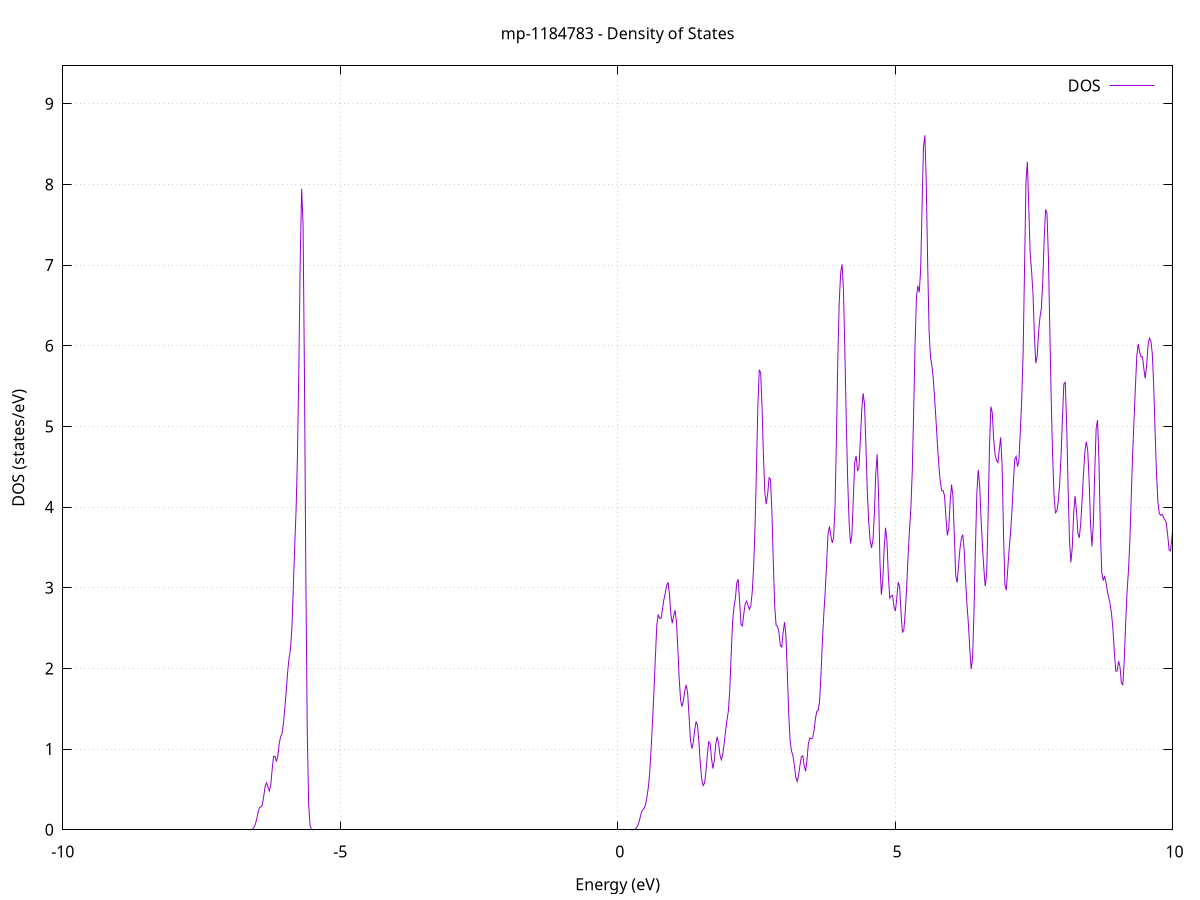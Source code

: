 set title 'mp-1184783 - Density of States'
set xlabel 'Energy (eV)'
set ylabel 'DOS (states/eV)'
set grid
set xrange [-10:10]
set yrange [0:9.469]
set xzeroaxis lt -1
set terminal png size 800,600
set output 'mp-1184783_dos_gnuplot.png'
plot '-' using 1:2 with lines title 'DOS'
-8.831700 0.000000
-8.806400 0.000000
-8.781100 0.000000
-8.755800 0.000000
-8.730500 0.000000
-8.705200 0.000000
-8.679900 0.000000
-8.654600 0.000000
-8.629300 0.000000
-8.604000 0.000000
-8.578700 0.000000
-8.553400 0.000000
-8.528100 0.000000
-8.502800 0.000000
-8.477600 0.000000
-8.452300 0.000000
-8.427000 0.000000
-8.401700 0.000000
-8.376400 0.000000
-8.351100 0.000000
-8.325800 0.000000
-8.300500 0.000000
-8.275200 0.000000
-8.249900 0.000000
-8.224600 0.000000
-8.199300 0.000000
-8.174000 0.000000
-8.148700 0.000000
-8.123400 0.000000
-8.098100 0.000000
-8.072800 0.000000
-8.047500 0.000000
-8.022200 0.000000
-7.996900 0.000000
-7.971600 0.000000
-7.946300 0.000000
-7.921000 0.000000
-7.895700 0.000000
-7.870400 0.000000
-7.845100 0.000000
-7.819800 0.000000
-7.794500 0.000000
-7.769200 0.000000
-7.743900 0.000000
-7.718600 0.000000
-7.693300 0.000000
-7.668000 0.000000
-7.642700 0.000000
-7.617400 0.000000
-7.592100 0.000000
-7.566800 0.000000
-7.541500 0.000000
-7.516200 0.000000
-7.490900 0.000000
-7.465600 0.000000
-7.440300 0.000000
-7.415100 0.000000
-7.389800 0.000000
-7.364500 0.000000
-7.339200 0.000000
-7.313900 0.000000
-7.288600 0.000000
-7.263300 0.000000
-7.238000 0.000000
-7.212700 0.000000
-7.187400 0.000000
-7.162100 0.000000
-7.136800 0.000000
-7.111500 0.000000
-7.086200 0.000000
-7.060900 0.000000
-7.035600 0.000000
-7.010300 0.000000
-6.985000 0.000000
-6.959700 0.000000
-6.934400 0.000000
-6.909100 0.000000
-6.883800 0.000000
-6.858500 0.000000
-6.833200 0.000000
-6.807900 0.000000
-6.782600 0.000000
-6.757300 0.000000
-6.732000 0.000000
-6.706700 0.000000
-6.681400 0.000000
-6.656100 0.000000
-6.630800 0.000200
-6.605500 0.001800
-6.580200 0.008700
-6.554900 0.028500
-6.529600 0.069300
-6.504300 0.135400
-6.479000 0.217900
-6.453700 0.275200
-6.428400 0.283600
-6.403100 0.311300
-6.377800 0.418900
-6.352600 0.541200
-6.327300 0.582700
-6.302000 0.530800
-6.276700 0.480300
-6.251400 0.557500
-6.226100 0.752500
-6.200800 0.910200
-6.175500 0.910400
-6.150200 0.845700
-6.124900 0.909100
-6.099600 1.068200
-6.074300 1.150800
-6.049000 1.191600
-6.023700 1.318300
-5.998400 1.506700
-5.973100 1.716600
-5.947800 1.950000
-5.922500 2.124300
-5.897200 2.230700
-5.871900 2.485800
-5.846600 2.975200
-5.821300 3.486200
-5.796000 3.952500
-5.770700 4.628400
-5.745400 5.739100
-5.720100 7.088500
-5.694800 7.943900
-5.669500 7.494900
-5.644200 5.589700
-5.618900 3.088700
-5.593600 1.192300
-5.568300 0.307700
-5.543000 0.051500
-5.517700 0.005500
-5.492400 0.000400
-5.467100 0.000000
-5.441800 0.000000
-5.416500 0.000000
-5.391200 0.000000
-5.365900 0.000000
-5.340600 0.000000
-5.315300 0.000000
-5.290100 0.000000
-5.264800 0.000000
-5.239500 0.000000
-5.214200 0.000000
-5.188900 0.000000
-5.163600 0.000000
-5.138300 0.000000
-5.113000 0.000000
-5.087700 0.000000
-5.062400 0.000000
-5.037100 0.000000
-5.011800 0.000000
-4.986500 0.000000
-4.961200 0.000000
-4.935900 0.000000
-4.910600 0.000000
-4.885300 0.000000
-4.860000 0.000000
-4.834700 0.000000
-4.809400 0.000000
-4.784100 0.000000
-4.758800 0.000000
-4.733500 0.000000
-4.708200 0.000000
-4.682900 0.000000
-4.657600 0.000000
-4.632300 0.000000
-4.607000 0.000000
-4.581700 0.000000
-4.556400 0.000000
-4.531100 0.000000
-4.505800 0.000000
-4.480500 0.000000
-4.455200 0.000000
-4.429900 0.000000
-4.404600 0.000000
-4.379300 0.000000
-4.354000 0.000000
-4.328700 0.000000
-4.303400 0.000000
-4.278100 0.000000
-4.252900 0.000000
-4.227600 0.000000
-4.202300 0.000000
-4.177000 0.000000
-4.151700 0.000000
-4.126400 0.000000
-4.101100 0.000000
-4.075800 0.000000
-4.050500 0.000000
-4.025200 0.000000
-3.999900 0.000000
-3.974600 0.000000
-3.949300 0.000000
-3.924000 0.000000
-3.898700 0.000000
-3.873400 0.000000
-3.848100 0.000000
-3.822800 0.000000
-3.797500 0.000000
-3.772200 0.000000
-3.746900 0.000000
-3.721600 0.000000
-3.696300 0.000000
-3.671000 0.000000
-3.645700 0.000000
-3.620400 0.000000
-3.595100 0.000000
-3.569800 0.000000
-3.544500 0.000000
-3.519200 0.000000
-3.493900 0.000000
-3.468600 0.000000
-3.443300 0.000000
-3.418000 0.000000
-3.392700 0.000000
-3.367400 0.000000
-3.342100 0.000000
-3.316800 0.000000
-3.291500 0.000000
-3.266200 0.000000
-3.240900 0.000000
-3.215600 0.000000
-3.190400 0.000000
-3.165100 0.000000
-3.139800 0.000000
-3.114500 0.000000
-3.089200 0.000000
-3.063900 0.000000
-3.038600 0.000000
-3.013300 0.000000
-2.988000 0.000000
-2.962700 0.000000
-2.937400 0.000000
-2.912100 0.000000
-2.886800 0.000000
-2.861500 0.000000
-2.836200 0.000000
-2.810900 0.000000
-2.785600 0.000000
-2.760300 0.000000
-2.735000 0.000000
-2.709700 0.000000
-2.684400 0.000000
-2.659100 0.000000
-2.633800 0.000000
-2.608500 0.000000
-2.583200 0.000000
-2.557900 0.000000
-2.532600 0.000000
-2.507300 0.000000
-2.482000 0.000000
-2.456700 0.000000
-2.431400 0.000000
-2.406100 0.000000
-2.380800 0.000000
-2.355500 0.000000
-2.330200 0.000000
-2.304900 0.000000
-2.279600 0.000000
-2.254300 0.000000
-2.229000 0.000000
-2.203700 0.000000
-2.178400 0.000000
-2.153100 0.000000
-2.127900 0.000000
-2.102600 0.000000
-2.077300 0.000000
-2.052000 0.000000
-2.026700 0.000000
-2.001400 0.000000
-1.976100 0.000000
-1.950800 0.000000
-1.925500 0.000000
-1.900200 0.000000
-1.874900 0.000000
-1.849600 0.000000
-1.824300 0.000000
-1.799000 0.000000
-1.773700 0.000000
-1.748400 0.000000
-1.723100 0.000000
-1.697800 0.000000
-1.672500 0.000000
-1.647200 0.000000
-1.621900 0.000000
-1.596600 0.000000
-1.571300 0.000000
-1.546000 0.000000
-1.520700 0.000000
-1.495400 0.000000
-1.470100 0.000000
-1.444800 0.000000
-1.419500 0.000000
-1.394200 0.000000
-1.368900 0.000000
-1.343600 0.000000
-1.318300 0.000000
-1.293000 0.000000
-1.267700 0.000000
-1.242400 0.000000
-1.217100 0.000000
-1.191800 0.000000
-1.166500 0.000000
-1.141200 0.000000
-1.115900 0.000000
-1.090600 0.000000
-1.065400 0.000000
-1.040100 0.000000
-1.014800 0.000000
-0.989500 0.000000
-0.964200 0.000000
-0.938900 0.000000
-0.913600 0.000000
-0.888300 0.000000
-0.863000 0.000000
-0.837700 0.000000
-0.812400 0.000000
-0.787100 0.000000
-0.761800 0.000000
-0.736500 0.000000
-0.711200 0.000000
-0.685900 0.000000
-0.660600 0.000000
-0.635300 0.000000
-0.610000 0.000000
-0.584700 0.000000
-0.559400 0.000000
-0.534100 0.000000
-0.508800 0.000000
-0.483500 0.000000
-0.458200 0.000000
-0.432900 0.000000
-0.407600 0.000000
-0.382300 0.000000
-0.357000 0.000000
-0.331700 0.000000
-0.306400 0.000000
-0.281100 0.000000
-0.255800 0.000000
-0.230500 0.000000
-0.205200 0.000000
-0.179900 0.000000
-0.154600 0.000000
-0.129300 0.000000
-0.104000 0.000000
-0.078700 0.000000
-0.053400 0.000000
-0.028100 0.000000
-0.002900 0.000000
0.022400 0.000000
0.047700 0.000000
0.073000 0.000000
0.098300 0.000000
0.123600 0.000000
0.148900 0.000000
0.174200 0.000000
0.199500 0.000000
0.224800 0.000000
0.250100 0.000100
0.275400 0.000800
0.300700 0.004200
0.326000 0.014400
0.351300 0.036300
0.376600 0.077200
0.401900 0.142400
0.427200 0.212100
0.452500 0.250300
0.477800 0.265400
0.503100 0.311100
0.528400 0.406200
0.553700 0.530000
0.579000 0.719900
0.604300 1.017300
0.629600 1.361300
0.654900 1.720900
0.680200 2.145300
0.705500 2.529000
0.730800 2.669200
0.756100 2.621300
0.781400 2.618700
0.806700 2.730000
0.832000 2.848000
0.857300 2.929200
0.882600 3.025700
0.907900 3.068200
0.933200 2.928600
0.958500 2.677900
0.983800 2.560000
1.009100 2.646400
1.034300 2.721600
1.059600 2.583200
1.084900 2.244600
1.110200 1.865800
1.135500 1.602100
1.160800 1.526900
1.186100 1.605600
1.211400 1.729200
1.236700 1.795500
1.262000 1.692800
1.287300 1.400600
1.312600 1.110300
1.337900 1.006400
1.363200 1.082500
1.388500 1.236300
1.413800 1.342200
1.439100 1.295700
1.464400 1.087200
1.489700 0.823500
1.515000 0.630300
1.540300 0.547900
1.565600 0.577800
1.590900 0.717400
1.616200 0.925600
1.641500 1.092300
1.666800 1.072600
1.692100 0.880100
1.717400 0.759000
1.742700 0.859800
1.768000 1.057300
1.793300 1.153100
1.818600 1.073300
1.843900 0.926300
1.869200 0.868200
1.894500 0.934700
1.919800 1.068900
1.945100 1.224600
1.970400 1.358400
1.995700 1.475700
2.021000 1.729800
2.046300 2.177800
2.071600 2.581900
2.096800 2.758200
2.122100 2.869200
2.147400 3.062700
2.172700 3.104900
2.198000 2.830800
2.223300 2.542900
2.248600 2.527100
2.273900 2.677300
2.299200 2.802500
2.324500 2.833500
2.349800 2.778400
2.375100 2.732700
2.400400 2.779500
2.425700 2.946100
2.451000 3.260300
2.476300 3.757600
2.501600 4.479000
2.526900 5.250900
2.552200 5.701800
2.577500 5.665500
2.602800 5.227500
2.628100 4.623900
2.653400 4.172600
2.678700 4.036500
2.704000 4.165700
2.729300 4.362900
2.754600 4.346400
2.779900 3.953000
2.805200 3.320000
2.830500 2.771600
2.855800 2.535400
2.881100 2.523600
2.906400 2.450400
2.931700 2.283100
2.957000 2.264600
2.982300 2.443200
3.007600 2.573500
3.032900 2.408600
3.058200 1.946500
3.083500 1.431200
3.108800 1.099000
3.134100 0.974000
3.159300 0.919100
3.184600 0.803200
3.209900 0.653400
3.235200 0.599900
3.260500 0.673400
3.285800 0.797600
3.311100 0.906000
3.336400 0.917400
3.361700 0.796500
3.387000 0.725000
3.412300 0.865100
3.437600 1.065700
3.462900 1.138300
3.488200 1.125900
3.513500 1.136400
3.538800 1.225900
3.564100 1.376500
3.589400 1.467400
3.614700 1.478800
3.640000 1.600300
3.665300 1.931200
3.690600 2.340600
3.715900 2.677200
3.741200 2.955100
3.766500 3.311900
3.791800 3.664800
3.817100 3.760200
3.842400 3.645500
3.867700 3.555400
3.893000 3.627100
3.918300 4.027200
3.943600 4.875000
3.968900 5.872000
3.994200 6.552100
4.019500 6.901400
4.044800 7.009400
4.070100 6.681400
4.095400 5.923900
4.120700 5.058400
4.146000 4.334000
4.171300 3.813800
4.196600 3.548900
4.221800 3.649200
4.247100 4.096400
4.272400 4.553200
4.297700 4.635500
4.323000 4.454700
4.348300 4.479000
4.373600 4.818800
4.398900 5.200400
4.424200 5.411200
4.449500 5.274800
4.474800 4.759900
4.500100 4.185900
4.525400 3.810500
4.550700 3.585900
4.576000 3.494600
4.601300 3.593400
4.626600 3.910300
4.651900 4.411700
4.677200 4.653800
4.702500 4.152400
4.727800 3.308800
4.753100 2.914300
4.778400 3.090100
4.803700 3.491700
4.829000 3.744600
4.854300 3.573000
4.879600 3.135000
4.904900 2.871100
4.930200 2.898300
4.955500 2.906300
4.980800 2.762900
5.006100 2.710900
5.031400 2.874000
5.056700 3.069700
5.082000 3.014300
5.107300 2.691400
5.132600 2.444500
5.157900 2.479700
5.183200 2.695900
5.208500 3.006500
5.233800 3.379500
5.259100 3.708700
5.284300 3.983900
5.309600 4.437400
5.334900 5.182300
5.360200 6.009300
5.385500 6.601600
5.410800 6.743900
5.436100 6.662100
5.461400 6.947200
5.486700 7.731900
5.512000 8.467300
5.537300 8.607800
5.562600 8.009000
5.587900 6.997900
5.613200 6.183800
5.638500 5.853700
5.663800 5.757700
5.689100 5.586200
5.714400 5.332900
5.739700 5.055800
5.765000 4.757600
5.790300 4.502100
5.815600 4.311800
5.840900 4.204300
5.866200 4.203000
5.891500 4.138900
5.916800 3.877200
5.942100 3.649100
5.967400 3.735400
5.992700 4.056600
6.018000 4.280500
6.043300 4.134500
6.068600 3.627100
6.093900 3.140900
6.119200 3.063100
6.144500 3.283100
6.169800 3.484700
6.195100 3.614300
6.220400 3.659500
6.245700 3.468800
6.271000 3.089900
6.296300 2.786400
6.321500 2.551900
6.346800 2.232800
6.372100 1.990600
6.397400 2.134500
6.422700 2.710400
6.448000 3.483900
6.473300 4.162500
6.498600 4.461100
6.523900 4.270700
6.549200 3.862600
6.574500 3.525000
6.599800 3.237900
6.625100 3.018600
6.650400 3.168200
6.675700 3.848400
6.701000 4.725700
6.726300 5.245700
6.751600 5.172000
6.776900 4.837300
6.802200 4.651700
6.827500 4.579900
6.852800 4.551100
6.878100 4.710300
6.903400 4.863900
6.928700 4.517700
6.954000 3.692700
6.979300 3.041400
7.004600 2.967800
7.029900 3.225200
7.055200 3.469400
7.080500 3.675000
7.105800 3.944400
7.131100 4.292000
7.156400 4.588700
7.181700 4.628500
7.207000 4.501900
7.232300 4.584200
7.257600 4.941200
7.282900 5.344000
7.308200 5.926600
7.333500 6.964600
7.358800 8.023400
7.384000 8.280600
7.409300 7.719100
7.434600 7.146000
7.459900 6.929300
7.485200 6.654400
7.510500 6.135900
7.535800 5.783200
7.561100 5.871200
7.586400 6.171100
7.611700 6.353600
7.637000 6.467300
7.662300 6.806400
7.687600 7.329900
7.712900 7.688700
7.738200 7.641800
7.763500 7.095000
7.788800 6.210800
7.814100 5.335800
7.839400 4.635500
7.864700 4.144300
7.890000 3.929600
7.915300 3.947300
7.940600 4.068700
7.965900 4.282300
7.991200 4.635600
8.016500 5.107600
8.041800 5.527200
8.067100 5.547000
8.092400 5.027700
8.117700 4.254200
8.143000 3.597000
8.168300 3.313900
8.193600 3.500400
8.218900 3.927500
8.244200 4.138100
8.269500 3.955400
8.294800 3.675800
8.320100 3.617300
8.345400 3.793700
8.370700 4.085600
8.396000 4.412400
8.421300 4.690100
8.446500 4.810600
8.471800 4.705500
8.497100 4.334600
8.522400 3.800200
8.547700 3.511700
8.573000 3.792800
8.598300 4.431200
8.623600 4.972600
8.648900 5.078000
8.674200 4.579000
8.699500 3.750200
8.724800 3.191300
8.750100 3.096600
8.775400 3.137300
8.800700 3.066600
8.826000 2.955200
8.851300 2.880500
8.876600 2.795800
8.901900 2.673600
8.927200 2.483500
8.952500 2.199900
8.977800 1.965500
9.003100 1.970100
9.028400 2.090100
9.053700 2.021800
9.079000 1.817600
9.104300 1.798800
9.129600 2.087400
9.154900 2.546600
9.180200 2.940000
9.205500 3.202300
9.230800 3.561800
9.256100 4.117600
9.281400 4.658500
9.306700 5.081300
9.332000 5.494400
9.357300 5.880800
9.382600 6.022900
9.407900 5.919500
9.433200 5.860900
9.458500 5.863600
9.483800 5.717000
9.509000 5.593800
9.534300 5.756500
9.559600 6.006800
9.584900 6.093800
9.610200 6.059100
9.635500 5.904800
9.660800 5.518300
9.686100 4.951800
9.711400 4.413400
9.736700 4.068500
9.762000 3.920400
9.787300 3.899100
9.812600 3.910400
9.837900 3.872700
9.863200 3.841900
9.888500 3.803900
9.913800 3.648100
9.939100 3.470200
9.964400 3.456400
9.989700 3.617400
10.015000 3.831400
10.040300 3.899300
10.065600 3.736700
10.090900 3.593000
10.116200 3.735100
10.141500 4.078700
10.166800 4.291900
10.192100 4.166800
10.217400 3.841000
10.242700 3.615400
10.268000 3.622100
10.293300 3.636400
10.318600 3.420200
10.343900 3.148300
10.369200 3.090800
10.394500 3.157300
10.419800 3.076400
10.445100 2.899700
10.470400 2.975800
10.495700 3.333600
10.521000 3.560500
10.546300 3.399600
10.571500 3.032200
10.596800 2.752200
10.622100 2.642200
10.647400 2.612800
10.672700 2.679500
10.698000 3.007500
10.723300 3.525100
10.748600 3.753200
10.773900 3.383900
10.799200 2.726800
10.824500 2.258600
10.849800 2.182900
10.875100 2.432200
10.900400 2.744100
10.925700 2.910400
10.951000 2.867600
10.976300 2.669400
11.001600 2.525200
11.026900 2.509000
11.052200 2.386300
11.077500 2.009400
11.102800 1.542800
11.128100 1.142700
11.153400 0.820200
11.178700 0.630000
11.204000 0.618800
11.229300 0.656100
11.254600 0.576900
11.279900 0.412500
11.305200 0.311300
11.330500 0.306800
11.355800 0.327400
11.381100 0.369300
11.406400 0.490000
11.431700 0.674200
11.457000 0.809800
11.482300 0.829000
11.507600 0.803500
11.532900 0.788200
11.558200 0.715000
11.583500 0.551100
11.608700 0.355300
11.634000 0.187400
11.659300 0.103700
11.684600 0.173800
11.709900 0.458300
11.735200 0.888000
11.760500 1.157000
11.785800 1.007900
11.811100 0.602800
11.836400 0.309700
11.861700 0.266800
11.887000 0.336900
11.912300 0.365800
11.937600 0.367000
11.962900 0.406600
11.988200 0.464900
12.013500 0.486600
12.038800 0.441000
12.064100 0.368500
12.089400 0.361500
12.114700 0.458600
12.140000 0.635600
12.165300 0.816000
12.190600 0.856100
12.215900 0.702000
12.241200 0.550800
12.266500 0.624200
12.291800 0.815000
12.317100 0.831200
12.342400 0.621100
12.367700 0.386000
12.393000 0.291100
12.418300 0.365900
12.443600 0.533900
12.468900 0.682300
12.494200 0.775100
12.519500 0.846200
12.544800 0.949100
12.570100 1.113000
12.595400 1.270600
12.620700 1.348900
12.646000 1.361000
12.671200 1.304000
12.696500 1.142000
12.721800 0.929000
12.747100 0.810600
12.772400 0.849900
12.797700 0.987500
12.823000 1.186000
12.848300 1.402900
12.873600 1.505800
12.898900 1.445800
12.924200 1.375300
12.949500 1.466100
12.974800 1.697300
13.000100 1.840300
13.025400 1.708300
13.050700 1.352900
13.076000 0.970200
13.101300 0.719800
13.126600 0.686300
13.151900 0.884100
13.177200 1.173400
13.202500 1.350300
13.227800 1.425100
13.253100 1.665700
13.278400 2.148900
13.303700 2.368100
13.329000 1.901300
13.354300 1.163500
13.379600 0.748300
13.404900 0.705000
13.430200 0.782200
13.455500 0.802300
13.480800 0.795200
13.506100 0.893400
13.531400 1.084900
13.556700 1.211500
13.582000 1.223600
13.607300 1.242000
13.632600 1.322400
13.657900 1.363600
13.683200 1.363300
13.708500 1.512200
13.733700 1.816400
13.759000 1.976000
13.784300 1.887700
13.809600 1.825700
13.834900 2.020000
13.860200 2.362100
13.885500 2.598600
13.910800 2.691900
13.936100 2.705200
13.961400 2.555600
13.986700 2.240000
14.012000 1.948400
14.037300 1.764500
14.062600 1.631200
14.087900 1.622300
14.113200 1.906900
14.138500 2.382900
14.163800 2.613400
14.189100 2.415500
14.214400 2.286600
14.239700 2.717700
14.265000 3.375000
14.290300 3.620500
14.315600 3.343900
14.340900 2.771800
14.366200 2.082800
14.391500 1.477000
14.416800 1.164200
14.442100 1.149500
14.467400 1.269700
14.492700 1.414900
14.518000 1.550600
14.543300 1.564900
14.568600 1.301400
14.593900 0.904100
14.619200 0.735300
14.644500 0.846500
14.669800 0.979700
14.695100 0.975600
14.720400 0.874900
14.745700 0.766800
14.771000 0.695600
14.796200 0.721200
14.821500 0.935600
14.846800 1.263500
14.872100 1.457900
14.897400 1.477400
14.922700 1.545800
14.948000 1.785300
14.973300 2.034400
14.998600 2.035200
15.023900 1.735700
15.049200 1.317900
15.074500 1.010800
15.099800 0.913500
15.125100 0.951600
15.150400 1.006500
15.175700 1.077000
15.201000 1.221100
15.226300 1.383100
15.251600 1.461900
15.276900 1.453500
15.302200 1.447700
15.327500 1.593600
15.352800 1.915500
15.378100 2.131700
15.403400 2.026700
15.428700 1.791700
15.454000 1.632900
15.479300 1.497800
15.504600 1.364500
15.529900 1.423600
15.555200 1.764100
15.580500 2.067200
15.605800 1.980700
15.631100 1.575300
15.656400 1.196000
15.681700 1.120600
15.707000 1.353700
15.732300 1.592300
15.757600 1.543400
15.782900 1.278400
15.808200 1.030200
15.833500 0.870400
15.858700 0.815500
15.884000 0.915000
15.909300 1.070100
15.934600 1.107800
15.959900 1.066900
15.985200 1.133200
16.010500 1.363900
16.035800 1.604700
16.061100 1.672000
16.086400 1.537200
16.111700 1.298000
16.137000 1.121200
16.162300 1.147500
16.187600 1.299700
16.212900 1.391600
16.238200 1.385900
16.263500 1.354700
16.288800 1.292700
16.314100 1.127900
16.339400 0.897600
16.364700 0.709600
16.390000 0.582000
16.415300 0.492100
16.440600 0.473900
16.465900 0.540200
16.491200 0.624600
16.516500 0.702700
16.541800 0.798700
16.567100 0.892600
16.592400 0.951300
16.617700 0.979000
16.643000 1.045500
16.668300 1.195200
16.693600 1.342600
16.718900 1.404900
16.744200 1.460600
16.769500 1.635800
16.794800 1.935100
16.820100 2.342500
16.845400 2.808400
16.870700 3.050400
16.895900 2.821800
16.921200 2.248800
16.946500 1.665100
16.971800 1.361700
16.997100 1.377000
17.022400 1.411000
17.047700 1.177400
17.073000 0.789700
17.098300 0.581000
17.123600 0.631400
17.148900 0.758600
17.174200 0.887500
17.199500 1.050600
17.224800 1.144300
17.250100 1.084500
17.275400 1.056300
17.300700 1.279700
17.326000 1.664500
17.351300 1.923500
17.376600 1.862300
17.401900 1.493400
17.427200 1.074700
17.452500 0.958500
17.477800 1.221700
17.503100 1.598900
17.528400 1.839200
17.553700 1.944200
17.579000 2.041600
17.604300 2.147200
17.629600 2.160700
17.654900 2.007300
17.680200 1.762100
17.705500 1.681700
17.730800 1.947000
17.756100 2.374900
17.781400 2.532500
17.806700 2.231800
17.832000 1.739600
17.857300 1.391400
17.882600 1.291400
17.907900 1.448500
17.933200 1.789000
17.958400 2.018600
17.983700 2.005500
18.009000 2.034700
18.034300 2.217400
18.059600 2.288100
18.084900 2.163200
18.110200 2.010900
18.135500 1.863400
18.160800 1.668700
18.186100 1.532100
18.211400 1.547900
18.236700 1.591000
18.262000 1.557300
18.287300 1.571100
18.312600 1.742500
18.337900 1.973400
18.363200 2.122900
18.388500 2.093700
18.413800 1.879800
18.439100 1.711500
18.464400 1.761400
18.489700 1.849100
18.515000 1.781000
18.540300 1.554200
18.565600 1.247700
18.590900 1.081700
18.616200 1.257900
18.641500 1.690800
18.666800 2.035400
18.692100 1.992800
18.717400 1.687200
18.742700 1.494300
18.768000 1.514200
18.793300 1.538600
18.818600 1.420900
18.843900 1.214400
18.869200 1.020900
18.894500 0.938800
18.919800 1.038200
18.945100 1.298300
18.970400 1.598600
18.995700 1.753200
19.020900 1.697100
19.046200 1.562600
19.071500 1.489300
19.096800 1.559000
19.122100 1.813000
19.147400 2.048500
19.172700 1.902800
19.198000 1.459100
19.223300 1.247300
19.248600 1.496600
19.273900 1.954000
19.299200 2.306500
19.324500 2.387200
19.349800 2.233100
19.375100 2.107000
19.400400 2.146600
19.425700 2.196600
19.451000 2.080800
19.476300 1.815800
19.501600 1.619600
19.526900 1.648100
19.552200 1.793000
19.577500 1.889300
19.602800 1.986100
19.628100 2.188200
19.653400 2.377600
19.678700 2.415100
19.704000 2.397800
19.729300 2.406400
19.754600 2.283100
19.779900 1.961600
19.805200 1.719000
19.830500 1.712700
19.855800 1.688100
19.881100 1.455200
19.906400 1.181000
19.931700 1.121500
19.957000 1.311200
19.982300 1.542700
20.007600 1.634900
20.032900 1.582500
20.058200 1.472500
20.083400 1.438400
20.108700 1.500700
20.134000 1.509900
20.159300 1.422000
20.184600 1.347700
20.209900 1.311800
20.235200 1.244900
20.260500 1.160900
20.285800 1.102700
20.311100 1.060500
20.336400 1.116000
20.361700 1.342500
20.387000 1.594900
20.412300 1.717600
20.437600 1.798300
20.462900 1.965600
20.488200 2.115700
20.513500 2.067500
20.538800 1.853600
20.564100 1.647900
20.589400 1.482100
20.614700 1.287800
20.640000 1.108600
20.665300 1.038400
20.690600 1.088200
20.715900 1.153000
20.741200 1.122800
20.766500 1.033000
20.791800 0.982300
20.817100 0.960600
20.842400 0.916300
20.867700 0.922000
20.893000 1.073400
20.918300 1.274600
20.943600 1.347100
20.968900 1.265500
20.994200 1.085900
21.019500 0.892400
21.044800 0.875300
21.070100 1.151200
21.095400 1.547300
21.120700 1.770500
21.145900 1.735200
21.171200 1.605600
21.196500 1.597800
21.221800 1.777600
21.247100 1.975000
21.272400 1.994800
21.297700 1.880000
21.323000 1.760300
21.348300 1.709400
21.373600 1.875100
21.398900 2.347700
21.424200 2.889600
21.449500 3.068000
21.474800 2.859100
21.500100 2.778100
21.525400 3.069100
21.550700 3.330300
21.576000 3.158600
21.601300 2.633900
21.626600 2.040500
21.651900 1.578000
21.677200 1.355800
21.702500 1.360600
21.727800 1.482700
21.753100 1.637200
21.778400 1.863900
21.803700 2.250300
21.829000 2.742900
21.854300 3.198100
21.879600 3.390500
21.904900 3.084100
21.930200 2.497200
21.955500 2.216200
21.980800 2.379500
22.006100 2.528200
22.031400 2.353000
22.056700 2.026600
22.082000 1.819300
22.107300 1.876900
22.132600 2.198700
22.157900 2.442100
22.183100 2.144900
22.208400 1.422200
22.233700 0.885100
22.259000 0.840700
22.284300 1.054800
22.309600 1.190500
22.334900 1.161100
22.360200 1.064300
22.385500 1.004900
22.410800 1.023400
22.436100 1.064700
22.461400 1.071600
22.486700 1.121500
22.512000 1.315700
22.537300 1.586700
22.562600 1.754800
22.587900 1.776200
22.613200 1.769600
22.638500 1.778100
22.663800 1.793400
22.689100 1.877700
22.714400 1.957900
22.739700 1.851100
22.765000 1.622900
22.790300 1.458700
22.815600 1.365000
22.840900 1.314900
22.866200 1.358300
22.891500 1.503600
22.916800 1.739300
22.942100 2.056100
22.967400 2.313700
22.992700 2.316700
23.018000 2.028000
23.043300 1.657800
23.068600 1.483400
23.093900 1.536200
23.119200 1.702400
23.144500 1.981000
23.169800 2.352600
23.195100 2.690100
23.220400 2.855700
23.245600 2.698700
23.270900 2.254000
23.296200 1.811400
23.321500 1.604300
23.346800 1.713500
23.372100 2.115700
23.397400 2.565000
23.422700 2.733200
23.448000 2.665200
23.473300 2.683900
23.498600 2.756700
23.523900 2.664300
23.549200 2.617400
23.574500 2.903300
23.599800 3.300200
23.625100 3.445400
23.650400 3.365800
23.675700 3.203800
23.701000 2.930900
23.726300 2.650200
23.751600 2.556400
23.776900 2.525200
23.802200 2.390200
23.827500 2.338400
23.852800 2.481000
23.878100 2.569500
23.903400 2.426200
23.928700 2.221500
23.954000 2.173200
23.979300 2.247800
24.004600 2.281000
24.029900 2.142200
24.055200 1.849200
24.080500 1.609300
24.105800 1.579700
24.131100 1.720600
24.156400 1.848800
24.181700 1.836700
24.207000 1.822200
24.232300 1.887200
24.257600 1.840100
24.282900 1.635100
24.308100 1.405400
24.333400 1.182500
24.358700 1.011300
24.384000 1.038400
24.409300 1.297200
24.434600 1.545700
24.459900 1.543300
24.485200 1.378500
24.510500 1.260900
24.535800 1.304400
24.561100 1.543700
24.586400 1.798200
24.611700 1.713600
24.637000 1.267400
24.662300 0.879900
24.687600 0.796600
24.712900 0.873800
24.738200 0.991900
24.763500 1.161700
24.788800 1.334700
24.814100 1.455200
24.839400 1.572600
24.864700 1.708400
24.890000 1.750600
24.915300 1.666400
24.940600 1.660200
24.965900 1.878700
24.991200 2.145500
25.016500 2.239400
25.041800 2.211300
25.067100 2.199500
25.092400 2.145600
25.117700 1.968500
25.143000 1.812500
25.168300 1.855800
25.193600 2.024400
25.218900 2.117300
25.244200 2.130900
25.269500 2.240200
25.294800 2.461500
25.320100 2.583300
25.345400 2.509500
25.370600 2.367800
25.395900 2.267500
25.421200 2.222400
25.446500 2.173900
25.471800 2.006700
25.497100 1.683000
25.522400 1.299100
25.547700 1.086400
25.573000 1.297700
25.598300 1.855800
25.623600 2.350900
25.648900 2.571500
25.674200 2.702700
25.699500 2.780200
25.724800 2.659400
25.750100 2.521500
25.775400 2.538500
25.800700 2.569300
25.826000 2.540000
25.851300 2.487200
25.876600 2.364500
25.901900 2.170600
25.927200 2.027500
25.952500 1.987500
25.977800 2.047300
26.003100 2.232800
26.028400 2.448300
26.053700 2.564100
26.079000 2.519200
26.104300 2.253500
26.129600 1.880400
26.154900 1.695600
26.180200 1.859300
26.205500 2.184000
26.230800 2.399600
26.256100 2.582000
26.281400 2.879600
26.306700 3.092200
26.332000 3.042400
26.357300 2.896900
26.382600 2.781500
26.407900 2.727100
26.433100 2.887900
26.458400 3.206700
26.483700 3.332500
26.509000 3.211500
26.534300 3.181700
26.559600 3.375700
26.584900 3.522900
26.610200 3.361000
26.635500 2.944300
26.660800 2.547400
26.686100 2.365300
26.711400 2.373800
26.736700 2.490300
26.762000 2.635500
26.787300 2.616300
26.812600 2.299100
26.837900 1.853300
26.863200 1.581500
26.888500 1.663300
26.913800 2.075500
26.939100 2.548900
26.964400 2.716200
26.989700 2.479700
27.015000 2.101700
27.040300 1.915100
27.065600 2.030800
27.090900 2.311800
27.116200 2.630400
27.141500 3.014100
27.166800 3.396400
27.192100 3.461900
27.217400 3.055100
27.242700 2.471900
27.268000 2.094600
27.293300 1.951800
27.318600 1.860600
27.343900 1.779100
27.369200 1.706800
27.394500 1.645400
27.419800 1.706300
27.445100 1.884000
27.470300 2.044800
27.495600 2.203100
27.520900 2.375200
27.546200 2.450700
27.571500 2.467300
27.596800 2.598000
27.622100 2.894800
27.647400 3.238500
27.672700 3.375600
27.698000 3.213000
27.723300 2.949700
27.748600 2.640500
27.773900 2.245000
27.799200 2.059000
27.824500 2.295100
27.849800 2.561400
27.875100 2.443300
27.900400 2.136800
27.925700 2.040600
27.951000 2.191600
27.976300 2.337600
28.001600 2.337300
28.026900 2.357100
28.052200 2.539100
28.077500 2.668100
28.102800 2.523300
28.128100 2.318400
28.153400 2.397600
28.178700 2.813400
28.204000 3.333700
28.229300 3.541600
28.254600 3.249100
28.279900 2.832200
28.305200 2.712800
28.330500 2.810700
28.355800 2.836900
28.381100 2.752100
28.406400 2.677200
28.431700 2.571000
28.457000 2.282500
28.482300 1.977800
28.507600 2.070300
28.532800 2.650300
28.558100 3.378400
28.583400 3.779800
28.608700 3.567500
28.634000 2.955200
28.659300 2.444200
28.684600 2.316600
28.709900 2.502300
28.735200 2.690800
28.760500 2.659000
28.785800 2.534100
28.811100 2.550800
28.836400 2.785900
28.861700 3.180900
28.887000 3.548900
28.912300 3.615700
28.937600 3.246700
28.962900 2.657600
28.988200 2.159800
29.013500 1.823900
29.038800 1.589800
29.064100 1.421500
29.089400 1.375000
29.114700 1.548300
29.140000 1.879700
29.165300 2.131700
29.190600 2.192900
29.215900 2.226400
29.241200 2.358300
29.266500 2.457800
29.291800 2.421500
29.317100 2.444100
29.342400 2.627100
29.367700 2.705400
29.393000 2.589600
29.418300 2.631100
29.443600 3.024900
29.468900 3.395600
29.494200 3.307800
29.519500 2.846000
29.544800 2.389100
29.570100 2.180000
29.595300 2.238200
29.620600 2.446800
29.645900 2.628600
29.671200 2.622500
29.696500 2.397400
29.721800 2.092900
29.747100 1.935900
29.772400 2.017600
29.797700 2.246400
29.823000 2.507000
29.848300 2.679300
29.873600 2.692400
29.898900 2.556400
29.924200 2.269300
29.949500 1.992700
29.974800 2.051700
30.000100 2.422300
30.025400 2.667300
30.050700 2.536200
30.076000 2.275400
30.101300 2.268000
30.126600 2.502400
30.151900 2.699600
30.177200 2.772400
30.202500 2.804500
30.227800 2.925000
30.253100 3.201200
30.278400 3.468100
30.303700 3.465500
30.329000 3.066000
30.354300 2.409300
30.379600 1.883100
30.404900 1.664000
30.430200 1.472400
30.455500 1.138900
30.480800 0.943100
30.506100 1.097300
30.531400 1.349700
30.556700 1.457400
30.582000 1.634400
30.607300 2.002300
30.632600 2.223100
30.657800 2.123400
30.683100 1.972000
30.708400 2.005200
30.733700 2.174500
30.759000 2.314300
30.784300 2.347600
30.809600 2.311900
30.834900 2.306100
30.860200 2.380400
30.885500 2.361600
30.910800 2.056800
30.936100 1.642300
30.961400 1.493100
30.986700 1.654400
31.012000 1.858800
31.037300 2.045500
31.062600 2.387200
31.087900 2.816900
31.113200 2.996500
31.138500 2.714800
31.163800 2.167500
31.189100 1.837500
31.214400 2.031600
31.239700 2.626800
31.265000 3.191400
31.290300 3.327000
31.315600 3.009900
31.340900 2.542500
31.366200 2.219300
31.391500 2.230000
31.416800 2.696400
31.442100 3.478800
31.467400 4.107300
31.492700 4.103700
31.518000 3.408200
31.543300 2.478700
31.568600 1.848600
31.593900 1.684000
31.619200 1.800700
31.644500 1.901200
31.669800 1.864000
31.695100 1.839000
31.720300 1.954700
31.745600 2.122000
31.770900 2.189900
31.796200 2.217400
31.821500 2.426600
31.846800 2.744300
31.872100 2.829400
31.897400 2.625200
31.922700 2.369500
31.948000 2.132600
31.973300 1.857000
31.998600 1.701500
32.023900 1.833900
32.049200 2.094700
32.074500 2.188200
32.099800 2.007700
32.125100 1.808500
32.150400 1.990600
32.175700 2.555700
32.201000 3.034500
32.226300 3.043300
32.251600 2.757300
32.276900 2.597100
32.302200 2.685200
32.327500 2.925000
32.352800 3.117700
32.378100 3.091200
32.403400 3.032600
32.428700 3.186300
32.454000 3.498300
32.479300 3.818800
32.504600 3.905000
32.529900 3.537200
32.555200 2.971000
32.580500 2.748500
32.605800 3.004500
32.631100 3.429800
32.656400 3.850300
32.681700 4.187000
32.707000 4.152200
32.732300 3.706900
32.757500 3.295200
32.782800 3.292400
32.808100 3.477000
32.833400 3.269500
32.858700 2.664200
32.884000 2.219900
32.909300 2.105700
32.934600 2.089600
32.959900 2.046500
32.985200 1.894400
33.010500 1.699300
33.035800 1.797600
33.061100 2.254000
33.086400 2.608200
33.111700 2.566400
33.137000 2.451200
33.162300 2.567700
33.187600 2.749300
33.212900 2.746600
33.238200 2.558000
33.263500 2.315100
33.288800 2.080600
33.314100 1.890000
33.339400 1.817700
33.364700 1.807900
33.390000 1.734200
33.415300 1.729600
33.440600 1.991400
33.465900 2.416800
33.491200 2.759100
33.516500 2.769700
33.541800 2.345000
33.567100 1.764200
33.592400 1.392800
33.617700 1.309500
33.643000 1.395000
33.668300 1.515500
33.693600 1.584000
33.718900 1.580500
33.744200 1.591500
33.769500 1.734500
33.794800 2.046800
33.820000 2.394300
33.845300 2.514500
33.870600 2.378700
33.895900 2.227100
33.921200 2.231100
33.946500 2.451400
33.971800 2.761200
33.997100 2.801600
34.022400 2.491500
34.047700 2.130300
34.073000 1.858400
34.098300 1.618700
34.123600 1.435100
34.148900 1.353100
34.174200 1.363800
34.199500 1.414100
34.224800 1.394800
34.250100 1.307500
34.275400 1.283400
34.300700 1.449000
34.326000 1.831000
34.351300 2.328400
34.376600 2.868600
34.401900 3.312900
34.427200 3.457500
34.452500 3.385600
34.477800 3.230200
34.503100 2.900500
34.528400 2.468700
34.553700 2.243900
34.579000 2.353900
34.604300 2.614000
34.629600 2.837800
34.654900 3.045600
34.680200 3.253000
34.705500 3.302500
34.730800 3.008700
34.756100 2.495000
34.781400 2.114700
34.806700 1.995100
34.832000 2.044500
34.857300 2.101000
34.882500 1.994100
34.907800 1.793100
34.933100 1.746200
34.958400 1.934300
34.983700 2.223600
35.009000 2.432700
35.034300 2.514200
35.059600 2.611500
35.084900 2.805800
35.110200 3.012800
35.135500 3.245800
35.160800 3.498700
35.186100 3.600700
35.211400 3.562100
35.236700 3.500100
35.262000 3.384200
35.287300 3.249000
35.312600 3.109200
35.337900 2.844500
35.363200 2.544000
35.388500 2.478600
35.413800 2.683500
35.439100 2.866700
35.464400 2.849800
35.489700 2.881300
35.515000 3.171500
35.540300 3.474500
35.565600 3.504500
35.590900 3.331800
35.616200 3.120800
35.641500 2.897400
35.666800 2.623900
35.692100 2.338800
35.717400 2.201600
35.742700 2.305100
35.768000 2.520500
35.793300 2.620600
35.818600 2.586900
35.843900 2.632300
35.869200 2.797100
35.894500 2.939800
35.919800 3.028200
35.945000 3.080700
35.970300 3.130300
35.995600 3.186600
36.020900 3.145300
36.046200 2.939600
36.071500 2.648700
36.096800 2.464700
36.122100 2.630600
36.147400 3.121000
36.172700 3.414100
36.198000 3.116300
36.223300 2.557700
36.248600 2.287100
36.273900 2.390900
36.299200 2.594400
36.324500 2.802100
36.349800 3.097700
36.375100 3.287500
36.400400 3.075900
36.425700 2.530300
36.451000 1.955200
36.476300 1.631300
36.501600 1.754300
36.526900 2.300800
36.552200 3.013100
36.577500 3.689500
36.602800 4.241000
36.628100 4.441800
36.653400 4.187500
36.678700 3.787600
36.704000 3.561300
36.729300 3.561800
36.754600 3.756900
36.779900 4.022800
36.805200 4.014500
36.830500 3.572500
36.855800 3.048700
36.881100 2.751700
36.906400 2.580100
36.931700 2.448300
36.957000 2.454100
36.982300 2.688400
37.007500 3.074400
37.032800 3.253500
37.058100 2.973800
37.083400 2.472000
37.108700 2.180400
37.134000 2.310600
37.159300 2.772500
37.184600 3.324100
37.209900 3.780400
37.235200 4.124300
37.260500 4.390200
37.285800 4.490000
37.311100 4.277700
37.336400 3.832100
37.361700 3.566400
37.387000 3.676300
37.412300 3.851700
37.437600 3.811700
37.462900 3.559900
37.488200 3.301800
37.513500 3.276300
37.538800 3.462000
37.564100 3.700900
37.589400 3.935000
37.614700 4.158200
37.640000 4.321500
37.665300 4.369100
37.690600 4.260300
37.715900 3.934000
37.741200 3.524000
37.766500 3.311200
37.791800 3.294800
37.817100 3.160600
37.842400 2.760400
37.867700 2.464400
37.893000 2.659300
37.918300 3.082400
37.943600 3.235200
37.968900 3.082000
37.994200 2.877900
38.019500 2.742900
38.044700 2.668800
38.070000 2.573000
38.095300 2.342400
38.120600 2.063200
38.145900 2.024100
38.171200 2.301800
38.196500 2.507200
38.221800 2.278300
38.247100 1.810600
38.272400 1.534700
38.297700 1.583400
38.323000 1.763800
38.348300 1.872700
38.373600 1.847300
38.398900 1.676800
38.424200 1.410900
38.449500 1.136100
38.474800 0.893100
38.500100 0.736400
38.525400 0.712700
38.550700 0.775900
38.576000 0.860500
38.601300 0.927900
38.626600 0.948100
38.651900 0.887200
38.677200 0.731300
38.702500 0.559200
38.727800 0.499900
38.753100 0.545200
38.778400 0.526300
38.803700 0.384100
38.829000 0.260400
38.854300 0.239100
38.879600 0.245600
38.904900 0.216800
38.930200 0.175100
38.955500 0.137500
38.980800 0.089900
39.006100 0.041000
39.031400 0.013000
39.056700 0.010700
39.082000 0.039400
39.107200 0.109500
39.132500 0.187400
39.157800 0.196500
39.183100 0.126200
39.208400 0.049600
39.233700 0.011900
39.259000 0.001800
39.284300 0.000200
39.309600 0.000000
39.334900 0.000100
39.360200 0.001000
39.385500 0.007500
39.410800 0.032600
39.436100 0.087300
39.461400 0.143400
39.486700 0.144500
39.512000 0.089400
39.537300 0.033900
39.562600 0.007900
39.587900 0.001100
39.613200 0.000100
39.638500 0.000000
39.663800 0.000000
39.689100 0.000000
39.714400 0.000000
39.739700 0.000000
39.765000 0.000000
39.790300 0.000000
39.815600 0.000000
39.840900 0.000000
39.866200 0.000000
39.891500 0.000000
39.916800 0.000000
39.942100 0.000000
39.967400 0.000000
39.992700 0.000000
40.018000 0.000000
40.043300 0.000000
40.068600 0.000000
40.093900 0.000000
40.119200 0.000000
40.144500 0.000000
40.169700 0.000000
40.195000 0.000000
40.220300 0.000000
40.245600 0.000000
40.270900 0.000000
40.296200 0.000000
40.321500 0.000000
40.346800 0.000000
40.372100 0.000000
40.397400 0.000000
40.422700 0.000000
40.448000 0.000000
40.473300 0.000000
40.498600 0.000000
40.523900 0.000000
40.549200 0.000000
40.574500 0.000000
40.599800 0.000000
40.625100 0.000000
40.650400 0.000000
40.675700 0.000000
40.701000 0.000000
40.726300 0.000000
40.751600 0.000000
40.776900 0.000000
40.802200 0.000000
40.827500 0.000000
40.852800 0.000000
40.878100 0.000000
40.903400 0.000000
40.928700 0.000000
40.954000 0.000000
40.979300 0.000000
41.004600 0.000000
41.029900 0.000000
41.055200 0.000000
41.080500 0.000000
41.105800 0.000000
41.131100 0.000000
41.156400 0.000000
41.181700 0.000000
41.207000 0.000000
41.232200 0.000000
41.257500 0.000000
41.282800 0.000000
41.308100 0.000000
41.333400 0.000000
41.358700 0.000000
41.384000 0.000000
41.409300 0.000000
41.434600 0.000000
41.459900 0.000000
41.485200 0.000000
41.510500 0.000000
41.535800 0.000000
41.561100 0.000000
41.586400 0.000000
41.611700 0.000000
41.637000 0.000000
41.662300 0.000000
41.687600 0.000000
41.712900 0.000000
41.738200 0.000000
41.763500 0.000000
e
